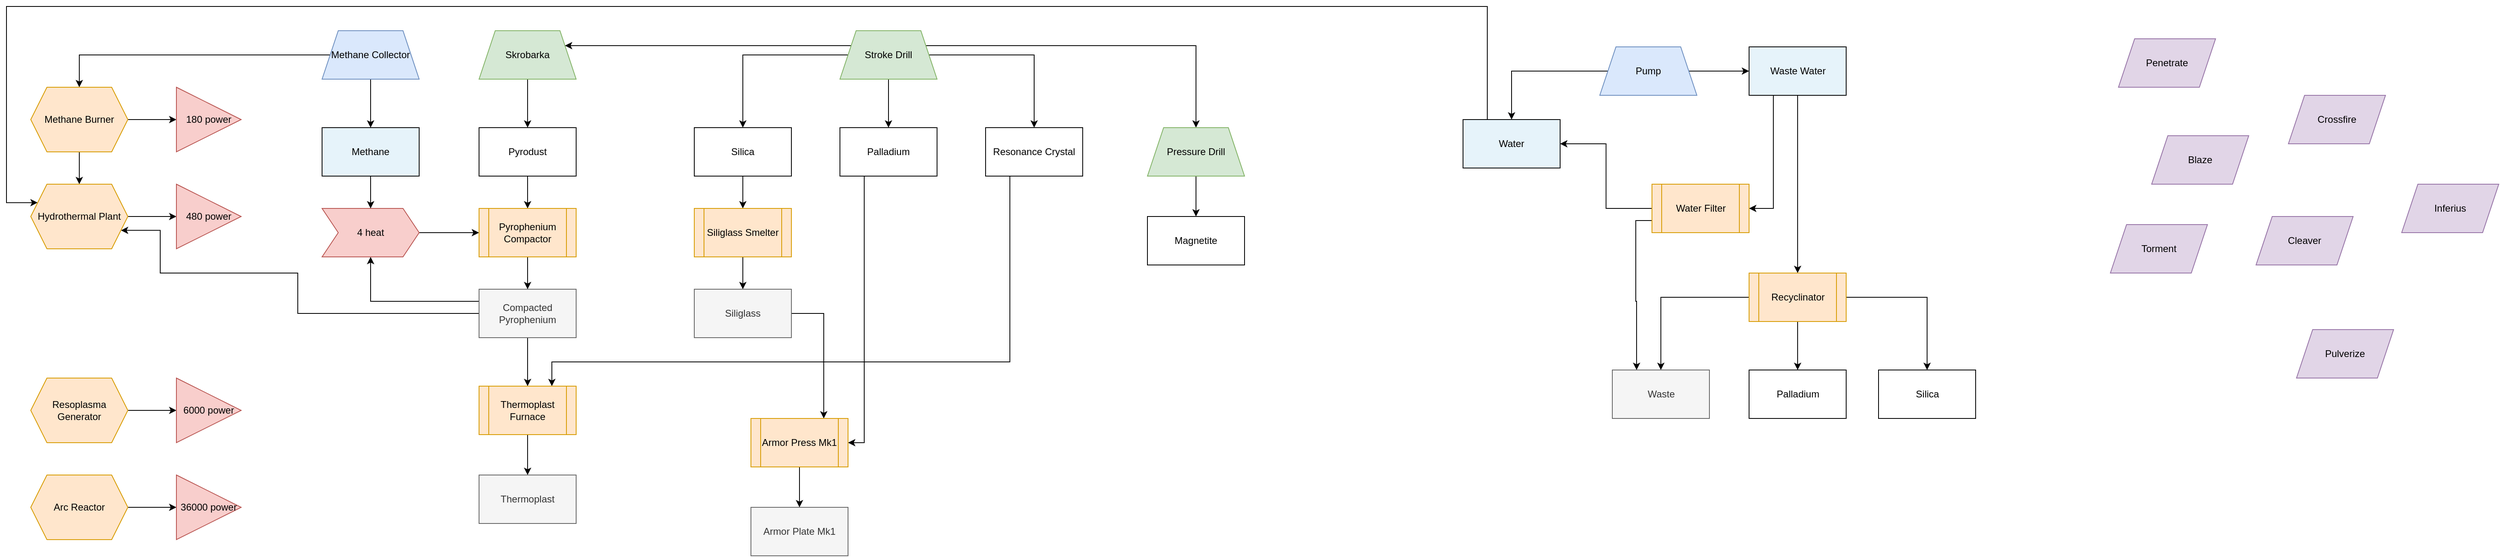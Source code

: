 <mxfile version="21.6.2" type="device">
  <diagram name="Strona-1" id="dMVNizHPvJN8CCyft0p9">
    <mxGraphModel dx="2327" dy="769" grid="1" gridSize="10" guides="1" tooltips="1" connect="1" arrows="1" fold="1" page="1" pageScale="1" pageWidth="827" pageHeight="1169" math="0" shadow="0">
      <root>
        <mxCell id="0" />
        <mxCell id="1" parent="0" />
        <mxCell id="3AthHkXCR67KAWAovLi--5" value="" style="edgeStyle=orthogonalEdgeStyle;rounded=0;orthogonalLoop=1;jettySize=auto;html=1;" parent="1" source="3AthHkXCR67KAWAovLi--1" target="3AthHkXCR67KAWAovLi--4" edge="1">
          <mxGeometry relative="1" as="geometry" />
        </mxCell>
        <mxCell id="3AthHkXCR67KAWAovLi--1" value="Pyrodust" style="rounded=0;whiteSpace=wrap;html=1;" parent="1" vertex="1">
          <mxGeometry x="294" y="170" width="120" height="60" as="geometry" />
        </mxCell>
        <mxCell id="3AthHkXCR67KAWAovLi--15" style="edgeStyle=orthogonalEdgeStyle;rounded=0;orthogonalLoop=1;jettySize=auto;html=1;exitX=0;exitY=0.25;exitDx=0;exitDy=0;entryX=0.5;entryY=1;entryDx=0;entryDy=0;" parent="1" source="3AthHkXCR67KAWAovLi--3" target="3AthHkXCR67KAWAovLi--10" edge="1">
          <mxGeometry relative="1" as="geometry" />
        </mxCell>
        <mxCell id="3AthHkXCR67KAWAovLi--95" value="" style="edgeStyle=orthogonalEdgeStyle;rounded=0;orthogonalLoop=1;jettySize=auto;html=1;" parent="1" source="3AthHkXCR67KAWAovLi--3" target="3AthHkXCR67KAWAovLi--94" edge="1">
          <mxGeometry relative="1" as="geometry" />
        </mxCell>
        <mxCell id="Fcrjs0fXRwcgXbqQfPj4-1" style="edgeStyle=orthogonalEdgeStyle;rounded=0;orthogonalLoop=1;jettySize=auto;html=1;exitX=0;exitY=0.5;exitDx=0;exitDy=0;entryX=1;entryY=0.75;entryDx=0;entryDy=0;" edge="1" parent="1" source="3AthHkXCR67KAWAovLi--3" target="3AthHkXCR67KAWAovLi--67">
          <mxGeometry relative="1" as="geometry">
            <Array as="points">
              <mxPoint x="70" y="400" />
              <mxPoint x="70" y="350" />
              <mxPoint x="-100" y="350" />
              <mxPoint x="-100" y="297" />
            </Array>
          </mxGeometry>
        </mxCell>
        <mxCell id="3AthHkXCR67KAWAovLi--3" value="Compacted Pyrophenium" style="rounded=0;whiteSpace=wrap;html=1;fillColor=#f5f5f5;fontColor=#333333;strokeColor=#666666;" parent="1" vertex="1">
          <mxGeometry x="294" y="370" width="120" height="60" as="geometry" />
        </mxCell>
        <mxCell id="3AthHkXCR67KAWAovLi--6" value="" style="edgeStyle=orthogonalEdgeStyle;rounded=0;orthogonalLoop=1;jettySize=auto;html=1;" parent="1" source="3AthHkXCR67KAWAovLi--4" target="3AthHkXCR67KAWAovLi--3" edge="1">
          <mxGeometry relative="1" as="geometry" />
        </mxCell>
        <mxCell id="3AthHkXCR67KAWAovLi--4" value="Pyrophenium Compactor" style="shape=process;whiteSpace=wrap;html=1;backgroundOutline=1;fillColor=#ffe6cc;strokeColor=#d79b00;" parent="1" vertex="1">
          <mxGeometry x="294" y="270" width="120" height="60" as="geometry" />
        </mxCell>
        <mxCell id="3AthHkXCR67KAWAovLi--8" value="" style="edgeStyle=orthogonalEdgeStyle;rounded=0;orthogonalLoop=1;jettySize=auto;html=1;" parent="1" source="3AthHkXCR67KAWAovLi--7" target="3AthHkXCR67KAWAovLi--1" edge="1">
          <mxGeometry relative="1" as="geometry" />
        </mxCell>
        <mxCell id="3AthHkXCR67KAWAovLi--7" value="Skrobarka" style="shape=trapezoid;perimeter=trapezoidPerimeter;whiteSpace=wrap;html=1;fixedSize=1;fillColor=#d5e8d4;strokeColor=#82b366;" parent="1" vertex="1">
          <mxGeometry x="294" y="50" width="120" height="60" as="geometry" />
        </mxCell>
        <mxCell id="3AthHkXCR67KAWAovLi--11" value="" style="edgeStyle=orthogonalEdgeStyle;rounded=0;orthogonalLoop=1;jettySize=auto;html=1;" parent="1" source="3AthHkXCR67KAWAovLi--10" target="3AthHkXCR67KAWAovLi--4" edge="1">
          <mxGeometry relative="1" as="geometry" />
        </mxCell>
        <mxCell id="3AthHkXCR67KAWAovLi--10" value="4 heat" style="shape=step;perimeter=stepPerimeter;whiteSpace=wrap;html=1;fixedSize=1;fillColor=#f8cecc;strokeColor=#b85450;" parent="1" vertex="1">
          <mxGeometry x="100" y="270" width="120" height="60" as="geometry" />
        </mxCell>
        <mxCell id="3AthHkXCR67KAWAovLi--14" value="" style="edgeStyle=orthogonalEdgeStyle;rounded=0;orthogonalLoop=1;jettySize=auto;html=1;" parent="1" source="3AthHkXCR67KAWAovLi--12" target="3AthHkXCR67KAWAovLi--13" edge="1">
          <mxGeometry relative="1" as="geometry" />
        </mxCell>
        <mxCell id="3AthHkXCR67KAWAovLi--19" style="edgeStyle=orthogonalEdgeStyle;rounded=0;orthogonalLoop=1;jettySize=auto;html=1;exitX=1;exitY=0.5;exitDx=0;exitDy=0;" parent="1" source="3AthHkXCR67KAWAovLi--12" target="3AthHkXCR67KAWAovLi--18" edge="1">
          <mxGeometry relative="1" as="geometry" />
        </mxCell>
        <mxCell id="3AthHkXCR67KAWAovLi--51" style="edgeStyle=orthogonalEdgeStyle;rounded=0;orthogonalLoop=1;jettySize=auto;html=1;exitX=1;exitY=0.5;exitDx=0;exitDy=0;" parent="1" source="3AthHkXCR67KAWAovLi--12" target="3AthHkXCR67KAWAovLi--50" edge="1">
          <mxGeometry relative="1" as="geometry" />
        </mxCell>
        <mxCell id="3AthHkXCR67KAWAovLi--87" style="edgeStyle=orthogonalEdgeStyle;rounded=0;orthogonalLoop=1;jettySize=auto;html=1;exitX=1;exitY=0.25;exitDx=0;exitDy=0;" parent="1" source="3AthHkXCR67KAWAovLi--12" target="3AthHkXCR67KAWAovLi--86" edge="1">
          <mxGeometry relative="1" as="geometry" />
        </mxCell>
        <mxCell id="3AthHkXCR67KAWAovLi--93" style="edgeStyle=orthogonalEdgeStyle;rounded=0;orthogonalLoop=1;jettySize=auto;html=1;exitX=0;exitY=0.25;exitDx=0;exitDy=0;entryX=1;entryY=0.25;entryDx=0;entryDy=0;" parent="1" source="3AthHkXCR67KAWAovLi--12" target="3AthHkXCR67KAWAovLi--7" edge="1">
          <mxGeometry relative="1" as="geometry" />
        </mxCell>
        <mxCell id="3AthHkXCR67KAWAovLi--12" value="&lt;div&gt;Stroke Drill&lt;/div&gt;" style="shape=trapezoid;perimeter=trapezoidPerimeter;whiteSpace=wrap;html=1;fixedSize=1;fillColor=#d5e8d4;strokeColor=#82b366;" parent="1" vertex="1">
          <mxGeometry x="740" y="50" width="120" height="60" as="geometry" />
        </mxCell>
        <mxCell id="3AthHkXCR67KAWAovLi--46" style="edgeStyle=orthogonalEdgeStyle;rounded=0;orthogonalLoop=1;jettySize=auto;html=1;exitX=0.25;exitY=1;exitDx=0;exitDy=0;entryX=1;entryY=0.5;entryDx=0;entryDy=0;" parent="1" source="3AthHkXCR67KAWAovLi--13" target="3AthHkXCR67KAWAovLi--43" edge="1">
          <mxGeometry relative="1" as="geometry" />
        </mxCell>
        <mxCell id="3AthHkXCR67KAWAovLi--13" value="Palladium" style="rounded=0;whiteSpace=wrap;html=1;" parent="1" vertex="1">
          <mxGeometry x="740" y="170" width="120" height="60" as="geometry" />
        </mxCell>
        <mxCell id="3AthHkXCR67KAWAovLi--17" value="" style="edgeStyle=orthogonalEdgeStyle;rounded=0;orthogonalLoop=1;jettySize=auto;html=1;entryX=0.5;entryY=0;entryDx=0;entryDy=0;" parent="1" source="3AthHkXCR67KAWAovLi--16" target="3AthHkXCR67KAWAovLi--37" edge="1">
          <mxGeometry relative="1" as="geometry">
            <mxPoint x="140" y="220" as="targetPoint" />
          </mxGeometry>
        </mxCell>
        <mxCell id="3AthHkXCR67KAWAovLi--53" style="edgeStyle=orthogonalEdgeStyle;rounded=0;orthogonalLoop=1;jettySize=auto;html=1;exitX=0;exitY=0.5;exitDx=0;exitDy=0;entryX=0.5;entryY=0;entryDx=0;entryDy=0;" parent="1" source="3AthHkXCR67KAWAovLi--16" target="3AthHkXCR67KAWAovLi--52" edge="1">
          <mxGeometry relative="1" as="geometry" />
        </mxCell>
        <mxCell id="3AthHkXCR67KAWAovLi--16" value="Methane Collector" style="shape=trapezoid;perimeter=trapezoidPerimeter;whiteSpace=wrap;html=1;fixedSize=1;fillColor=#dae8fc;strokeColor=#6c8ebf;" parent="1" vertex="1">
          <mxGeometry x="100" y="50" width="120" height="60" as="geometry" />
        </mxCell>
        <mxCell id="3AthHkXCR67KAWAovLi--40" value="" style="edgeStyle=orthogonalEdgeStyle;rounded=0;orthogonalLoop=1;jettySize=auto;html=1;" parent="1" source="3AthHkXCR67KAWAovLi--18" target="3AthHkXCR67KAWAovLi--39" edge="1">
          <mxGeometry relative="1" as="geometry" />
        </mxCell>
        <mxCell id="3AthHkXCR67KAWAovLi--18" value="&lt;div&gt;Silica&lt;/div&gt;" style="rounded=0;whiteSpace=wrap;html=1;" parent="1" vertex="1">
          <mxGeometry x="560" y="170" width="120" height="60" as="geometry" />
        </mxCell>
        <mxCell id="3AthHkXCR67KAWAovLi--23" value="" style="edgeStyle=orthogonalEdgeStyle;rounded=0;orthogonalLoop=1;jettySize=auto;html=1;" parent="1" source="3AthHkXCR67KAWAovLi--21" target="3AthHkXCR67KAWAovLi--22" edge="1">
          <mxGeometry relative="1" as="geometry" />
        </mxCell>
        <mxCell id="3AthHkXCR67KAWAovLi--25" value="" style="edgeStyle=orthogonalEdgeStyle;rounded=0;orthogonalLoop=1;jettySize=auto;html=1;" parent="1" source="3AthHkXCR67KAWAovLi--21" target="3AthHkXCR67KAWAovLi--24" edge="1">
          <mxGeometry relative="1" as="geometry" />
        </mxCell>
        <mxCell id="3AthHkXCR67KAWAovLi--21" value="Pump" style="shape=trapezoid;perimeter=trapezoidPerimeter;whiteSpace=wrap;html=1;fixedSize=1;fillColor=#dae8fc;strokeColor=#6c8ebf;" parent="1" vertex="1">
          <mxGeometry x="1679" y="70" width="120" height="60" as="geometry" />
        </mxCell>
        <mxCell id="3AthHkXCR67KAWAovLi--74" style="edgeStyle=orthogonalEdgeStyle;rounded=0;orthogonalLoop=1;jettySize=auto;html=1;exitX=0.25;exitY=0;exitDx=0;exitDy=0;entryX=0;entryY=0.25;entryDx=0;entryDy=0;" parent="1" source="3AthHkXCR67KAWAovLi--22" target="3AthHkXCR67KAWAovLi--67" edge="1">
          <mxGeometry relative="1" as="geometry">
            <Array as="points">
              <mxPoint x="1540" y="110" />
              <mxPoint x="1540" y="20" />
              <mxPoint x="-290" y="20" />
              <mxPoint x="-290" y="263" />
            </Array>
          </mxGeometry>
        </mxCell>
        <mxCell id="3AthHkXCR67KAWAovLi--22" value="Water" style="whiteSpace=wrap;html=1;fillColor=#E6F3FA;" parent="1" vertex="1">
          <mxGeometry x="1510" y="160" width="120" height="60" as="geometry" />
        </mxCell>
        <mxCell id="3AthHkXCR67KAWAovLi--27" value="" style="edgeStyle=orthogonalEdgeStyle;rounded=0;orthogonalLoop=1;jettySize=auto;html=1;" parent="1" source="3AthHkXCR67KAWAovLi--24" target="3AthHkXCR67KAWAovLi--26" edge="1">
          <mxGeometry relative="1" as="geometry" />
        </mxCell>
        <mxCell id="3AthHkXCR67KAWAovLi--64" style="edgeStyle=orthogonalEdgeStyle;rounded=0;orthogonalLoop=1;jettySize=auto;html=1;exitX=0.25;exitY=1;exitDx=0;exitDy=0;entryX=1;entryY=0.5;entryDx=0;entryDy=0;" parent="1" source="3AthHkXCR67KAWAovLi--24" target="3AthHkXCR67KAWAovLi--60" edge="1">
          <mxGeometry relative="1" as="geometry" />
        </mxCell>
        <mxCell id="3AthHkXCR67KAWAovLi--24" value="Waste Water" style="whiteSpace=wrap;html=1;fillColor=#E6F3FA;" parent="1" vertex="1">
          <mxGeometry x="1863.5" y="70" width="120" height="60" as="geometry" />
        </mxCell>
        <mxCell id="3AthHkXCR67KAWAovLi--34" style="edgeStyle=orthogonalEdgeStyle;rounded=0;orthogonalLoop=1;jettySize=auto;html=1;" parent="1" source="3AthHkXCR67KAWAovLi--26" target="3AthHkXCR67KAWAovLi--28" edge="1">
          <mxGeometry relative="1" as="geometry" />
        </mxCell>
        <mxCell id="3AthHkXCR67KAWAovLi--35" value="" style="edgeStyle=orthogonalEdgeStyle;rounded=0;orthogonalLoop=1;jettySize=auto;html=1;" parent="1" source="3AthHkXCR67KAWAovLi--26" target="3AthHkXCR67KAWAovLi--30" edge="1">
          <mxGeometry relative="1" as="geometry" />
        </mxCell>
        <mxCell id="3AthHkXCR67KAWAovLi--59" style="edgeStyle=orthogonalEdgeStyle;rounded=0;orthogonalLoop=1;jettySize=auto;html=1;exitX=0;exitY=0.5;exitDx=0;exitDy=0;" parent="1" source="3AthHkXCR67KAWAovLi--26" target="3AthHkXCR67KAWAovLi--58" edge="1">
          <mxGeometry relative="1" as="geometry" />
        </mxCell>
        <mxCell id="3AthHkXCR67KAWAovLi--26" value="Recyclinator" style="shape=process;whiteSpace=wrap;html=1;backgroundOutline=1;fillColor=#ffe6cc;strokeColor=#d79b00;" parent="1" vertex="1">
          <mxGeometry x="1863.5" y="350" width="120" height="60" as="geometry" />
        </mxCell>
        <mxCell id="3AthHkXCR67KAWAovLi--28" value="Silica" style="rounded=0;whiteSpace=wrap;html=1;" parent="1" vertex="1">
          <mxGeometry x="2023.5" y="470" width="120" height="60" as="geometry" />
        </mxCell>
        <mxCell id="3AthHkXCR67KAWAovLi--30" value="Palladium" style="rounded=0;whiteSpace=wrap;html=1;" parent="1" vertex="1">
          <mxGeometry x="1863.5" y="470" width="120" height="60" as="geometry" />
        </mxCell>
        <mxCell id="3AthHkXCR67KAWAovLi--38" style="edgeStyle=orthogonalEdgeStyle;rounded=0;orthogonalLoop=1;jettySize=auto;html=1;" parent="1" source="3AthHkXCR67KAWAovLi--37" target="3AthHkXCR67KAWAovLi--10" edge="1">
          <mxGeometry relative="1" as="geometry" />
        </mxCell>
        <mxCell id="3AthHkXCR67KAWAovLi--37" value="Methane" style="whiteSpace=wrap;html=1;fillColor=#E6F3FA;" parent="1" vertex="1">
          <mxGeometry x="100" y="170" width="120" height="60" as="geometry" />
        </mxCell>
        <mxCell id="3AthHkXCR67KAWAovLi--42" value="" style="edgeStyle=orthogonalEdgeStyle;rounded=0;orthogonalLoop=1;jettySize=auto;html=1;" parent="1" source="3AthHkXCR67KAWAovLi--39" target="3AthHkXCR67KAWAovLi--41" edge="1">
          <mxGeometry relative="1" as="geometry" />
        </mxCell>
        <mxCell id="3AthHkXCR67KAWAovLi--39" value="Siliglass Smelter" style="shape=process;whiteSpace=wrap;html=1;backgroundOutline=1;fillColor=#ffe6cc;strokeColor=#d79b00;" parent="1" vertex="1">
          <mxGeometry x="560" y="270" width="120" height="60" as="geometry" />
        </mxCell>
        <mxCell id="3AthHkXCR67KAWAovLi--47" style="edgeStyle=orthogonalEdgeStyle;rounded=0;orthogonalLoop=1;jettySize=auto;html=1;exitX=1;exitY=0.5;exitDx=0;exitDy=0;entryX=0.75;entryY=0;entryDx=0;entryDy=0;" parent="1" source="3AthHkXCR67KAWAovLi--41" target="3AthHkXCR67KAWAovLi--43" edge="1">
          <mxGeometry relative="1" as="geometry" />
        </mxCell>
        <mxCell id="3AthHkXCR67KAWAovLi--41" value="Siliglass" style="rounded=0;whiteSpace=wrap;html=1;fillColor=#f5f5f5;strokeColor=#666666;fontColor=#333333;" parent="1" vertex="1">
          <mxGeometry x="560" y="370" width="120" height="60" as="geometry" />
        </mxCell>
        <mxCell id="3AthHkXCR67KAWAovLi--49" style="edgeStyle=orthogonalEdgeStyle;rounded=0;orthogonalLoop=1;jettySize=auto;html=1;exitX=0.5;exitY=1;exitDx=0;exitDy=0;" parent="1" source="3AthHkXCR67KAWAovLi--43" target="3AthHkXCR67KAWAovLi--48" edge="1">
          <mxGeometry relative="1" as="geometry" />
        </mxCell>
        <mxCell id="3AthHkXCR67KAWAovLi--43" value="Armor Press Mk1" style="shape=process;whiteSpace=wrap;html=1;backgroundOutline=1;fillColor=#ffe6cc;strokeColor=#d79b00;" parent="1" vertex="1">
          <mxGeometry x="630" y="530" width="120" height="60" as="geometry" />
        </mxCell>
        <mxCell id="3AthHkXCR67KAWAovLi--48" value="Armor Plate Mk1" style="rounded=0;whiteSpace=wrap;html=1;fillColor=#f5f5f5;fontColor=#333333;strokeColor=#666666;" parent="1" vertex="1">
          <mxGeometry x="630" y="640" width="120" height="60" as="geometry" />
        </mxCell>
        <mxCell id="3AthHkXCR67KAWAovLi--97" style="edgeStyle=orthogonalEdgeStyle;rounded=0;orthogonalLoop=1;jettySize=auto;html=1;exitX=0.25;exitY=1;exitDx=0;exitDy=0;entryX=0.75;entryY=0;entryDx=0;entryDy=0;" parent="1" source="3AthHkXCR67KAWAovLi--50" target="3AthHkXCR67KAWAovLi--94" edge="1">
          <mxGeometry relative="1" as="geometry">
            <Array as="points">
              <mxPoint x="950" y="460" />
              <mxPoint x="384" y="460" />
            </Array>
          </mxGeometry>
        </mxCell>
        <mxCell id="3AthHkXCR67KAWAovLi--50" value="Resonance Crystal" style="rounded=0;whiteSpace=wrap;html=1;" parent="1" vertex="1">
          <mxGeometry x="920" y="170" width="120" height="60" as="geometry" />
        </mxCell>
        <mxCell id="3AthHkXCR67KAWAovLi--57" value="" style="edgeStyle=orthogonalEdgeStyle;rounded=0;orthogonalLoop=1;jettySize=auto;html=1;" parent="1" source="3AthHkXCR67KAWAovLi--52" target="3AthHkXCR67KAWAovLi--56" edge="1">
          <mxGeometry relative="1" as="geometry" />
        </mxCell>
        <mxCell id="3AthHkXCR67KAWAovLi--68" value="" style="edgeStyle=orthogonalEdgeStyle;rounded=0;orthogonalLoop=1;jettySize=auto;html=1;" parent="1" source="3AthHkXCR67KAWAovLi--52" target="3AthHkXCR67KAWAovLi--67" edge="1">
          <mxGeometry relative="1" as="geometry" />
        </mxCell>
        <mxCell id="3AthHkXCR67KAWAovLi--52" value="Methane Burner" style="shape=hexagon;perimeter=hexagonPerimeter2;whiteSpace=wrap;html=1;fixedSize=1;fillColor=#ffe6cc;strokeColor=#d79b00;" parent="1" vertex="1">
          <mxGeometry x="-260" y="120" width="120" height="80" as="geometry" />
        </mxCell>
        <mxCell id="3AthHkXCR67KAWAovLi--56" value="&lt;div&gt;180 power&lt;/div&gt;" style="triangle;whiteSpace=wrap;html=1;fillColor=#f8cecc;strokeColor=#b85450;" parent="1" vertex="1">
          <mxGeometry x="-80" y="120" width="80" height="80" as="geometry" />
        </mxCell>
        <mxCell id="3AthHkXCR67KAWAovLi--58" value="Waste" style="rounded=0;whiteSpace=wrap;html=1;fillColor=#f5f5f5;fontColor=#333333;strokeColor=#666666;" parent="1" vertex="1">
          <mxGeometry x="1694.5" y="470" width="120" height="60" as="geometry" />
        </mxCell>
        <mxCell id="3AthHkXCR67KAWAovLi--65" style="edgeStyle=orthogonalEdgeStyle;rounded=0;orthogonalLoop=1;jettySize=auto;html=1;exitX=0;exitY=0.5;exitDx=0;exitDy=0;entryX=1;entryY=0.5;entryDx=0;entryDy=0;" parent="1" source="3AthHkXCR67KAWAovLi--60" target="3AthHkXCR67KAWAovLi--22" edge="1">
          <mxGeometry relative="1" as="geometry" />
        </mxCell>
        <mxCell id="3AthHkXCR67KAWAovLi--66" style="edgeStyle=orthogonalEdgeStyle;rounded=0;orthogonalLoop=1;jettySize=auto;html=1;exitX=0;exitY=0.75;exitDx=0;exitDy=0;entryX=0.25;entryY=0;entryDx=0;entryDy=0;" parent="1" source="3AthHkXCR67KAWAovLi--60" target="3AthHkXCR67KAWAovLi--58" edge="1">
          <mxGeometry relative="1" as="geometry" />
        </mxCell>
        <mxCell id="3AthHkXCR67KAWAovLi--60" value="Water Filter" style="shape=process;whiteSpace=wrap;html=1;backgroundOutline=1;fillColor=#ffe6cc;strokeColor=#d79b00;" parent="1" vertex="1">
          <mxGeometry x="1743.5" y="240" width="120" height="60" as="geometry" />
        </mxCell>
        <mxCell id="3AthHkXCR67KAWAovLi--70" value="" style="edgeStyle=orthogonalEdgeStyle;rounded=0;orthogonalLoop=1;jettySize=auto;html=1;" parent="1" source="3AthHkXCR67KAWAovLi--67" target="3AthHkXCR67KAWAovLi--69" edge="1">
          <mxGeometry relative="1" as="geometry" />
        </mxCell>
        <mxCell id="3AthHkXCR67KAWAovLi--67" value="Hydrothermal Plant" style="shape=hexagon;perimeter=hexagonPerimeter2;whiteSpace=wrap;html=1;fixedSize=1;fillColor=#ffe6cc;strokeColor=#d79b00;" parent="1" vertex="1">
          <mxGeometry x="-260" y="240" width="120" height="80" as="geometry" />
        </mxCell>
        <mxCell id="3AthHkXCR67KAWAovLi--69" value="&lt;div&gt;480 power&lt;/div&gt;" style="triangle;whiteSpace=wrap;html=1;fillColor=#f8cecc;strokeColor=#b85450;" parent="1" vertex="1">
          <mxGeometry x="-80" y="240" width="80" height="80" as="geometry" />
        </mxCell>
        <mxCell id="3AthHkXCR67KAWAovLi--78" value="" style="edgeStyle=orthogonalEdgeStyle;rounded=0;orthogonalLoop=1;jettySize=auto;html=1;" parent="1" source="3AthHkXCR67KAWAovLi--75" target="3AthHkXCR67KAWAovLi--77" edge="1">
          <mxGeometry relative="1" as="geometry" />
        </mxCell>
        <mxCell id="3AthHkXCR67KAWAovLi--75" value="Resoplasma Generator" style="shape=hexagon;perimeter=hexagonPerimeter2;whiteSpace=wrap;html=1;fixedSize=1;fillColor=#ffe6cc;strokeColor=#d79b00;" parent="1" vertex="1">
          <mxGeometry x="-260" y="480" width="120" height="80" as="geometry" />
        </mxCell>
        <mxCell id="3AthHkXCR67KAWAovLi--77" value="&lt;div&gt;6000 power&lt;/div&gt;" style="triangle;whiteSpace=wrap;html=1;fillColor=#f8cecc;strokeColor=#b85450;" parent="1" vertex="1">
          <mxGeometry x="-80" y="480" width="80" height="80" as="geometry" />
        </mxCell>
        <mxCell id="3AthHkXCR67KAWAovLi--82" value="" style="edgeStyle=orthogonalEdgeStyle;rounded=0;orthogonalLoop=1;jettySize=auto;html=1;" parent="1" source="3AthHkXCR67KAWAovLi--83" target="3AthHkXCR67KAWAovLi--84" edge="1">
          <mxGeometry relative="1" as="geometry" />
        </mxCell>
        <mxCell id="3AthHkXCR67KAWAovLi--83" value="Arc Reactor" style="shape=hexagon;perimeter=hexagonPerimeter2;whiteSpace=wrap;html=1;fixedSize=1;fillColor=#ffe6cc;strokeColor=#d79b00;" parent="1" vertex="1">
          <mxGeometry x="-260" y="600" width="120" height="80" as="geometry" />
        </mxCell>
        <mxCell id="3AthHkXCR67KAWAovLi--84" value="36000 power" style="triangle;whiteSpace=wrap;html=1;fillColor=#f8cecc;strokeColor=#b85450;" parent="1" vertex="1">
          <mxGeometry x="-80" y="600" width="80" height="80" as="geometry" />
        </mxCell>
        <mxCell id="3AthHkXCR67KAWAovLi--89" value="" style="edgeStyle=orthogonalEdgeStyle;rounded=0;orthogonalLoop=1;jettySize=auto;html=1;" parent="1" source="3AthHkXCR67KAWAovLi--86" target="3AthHkXCR67KAWAovLi--88" edge="1">
          <mxGeometry relative="1" as="geometry" />
        </mxCell>
        <mxCell id="3AthHkXCR67KAWAovLi--86" value="Pressure Drill" style="shape=trapezoid;perimeter=trapezoidPerimeter;whiteSpace=wrap;html=1;fixedSize=1;fillColor=#d5e8d4;strokeColor=#82b366;" parent="1" vertex="1">
          <mxGeometry x="1120" y="170" width="120" height="60" as="geometry" />
        </mxCell>
        <mxCell id="3AthHkXCR67KAWAovLi--88" value="Magnetite" style="rounded=0;whiteSpace=wrap;html=1;" parent="1" vertex="1">
          <mxGeometry x="1120" y="280" width="120" height="60" as="geometry" />
        </mxCell>
        <mxCell id="3AthHkXCR67KAWAovLi--99" value="" style="edgeStyle=orthogonalEdgeStyle;rounded=0;orthogonalLoop=1;jettySize=auto;html=1;" parent="1" source="3AthHkXCR67KAWAovLi--94" target="3AthHkXCR67KAWAovLi--98" edge="1">
          <mxGeometry relative="1" as="geometry" />
        </mxCell>
        <mxCell id="3AthHkXCR67KAWAovLi--94" value="Thermoplast Furnace" style="shape=process;whiteSpace=wrap;html=1;backgroundOutline=1;fillColor=#ffe6cc;strokeColor=#d79b00;" parent="1" vertex="1">
          <mxGeometry x="294" y="490" width="120" height="60" as="geometry" />
        </mxCell>
        <mxCell id="3AthHkXCR67KAWAovLi--98" value="Thermoplast" style="rounded=0;whiteSpace=wrap;html=1;fillColor=#f5f5f5;fontColor=#333333;strokeColor=#666666;" parent="1" vertex="1">
          <mxGeometry x="294" y="600" width="120" height="60" as="geometry" />
        </mxCell>
        <mxCell id="Fcrjs0fXRwcgXbqQfPj4-2" value="Penetrate" style="shape=parallelogram;perimeter=parallelogramPerimeter;whiteSpace=wrap;html=1;fixedSize=1;fillColor=#e1d5e7;strokeColor=#9673a6;" vertex="1" parent="1">
          <mxGeometry x="2320" y="60" width="120" height="60" as="geometry" />
        </mxCell>
        <mxCell id="Fcrjs0fXRwcgXbqQfPj4-3" value="Pulverize" style="shape=parallelogram;perimeter=parallelogramPerimeter;whiteSpace=wrap;html=1;fixedSize=1;fillColor=#e1d5e7;strokeColor=#9673a6;" vertex="1" parent="1">
          <mxGeometry x="2540" y="420" width="120" height="60" as="geometry" />
        </mxCell>
        <mxCell id="Fcrjs0fXRwcgXbqQfPj4-4" value="Torment" style="shape=parallelogram;perimeter=parallelogramPerimeter;whiteSpace=wrap;html=1;fixedSize=1;fillColor=#e1d5e7;strokeColor=#9673a6;" vertex="1" parent="1">
          <mxGeometry x="2310" y="290" width="120" height="60" as="geometry" />
        </mxCell>
        <mxCell id="Fcrjs0fXRwcgXbqQfPj4-5" value="Cleaver" style="shape=parallelogram;perimeter=parallelogramPerimeter;whiteSpace=wrap;html=1;fixedSize=1;fillColor=#e1d5e7;strokeColor=#9673a6;" vertex="1" parent="1">
          <mxGeometry x="2490" y="280" width="120" height="60" as="geometry" />
        </mxCell>
        <mxCell id="Fcrjs0fXRwcgXbqQfPj4-6" value="Crossfire" style="shape=parallelogram;perimeter=parallelogramPerimeter;whiteSpace=wrap;html=1;fixedSize=1;fillColor=#e1d5e7;strokeColor=#9673a6;" vertex="1" parent="1">
          <mxGeometry x="2530" y="130" width="120" height="60" as="geometry" />
        </mxCell>
        <mxCell id="Fcrjs0fXRwcgXbqQfPj4-7" value="Blaze" style="shape=parallelogram;perimeter=parallelogramPerimeter;whiteSpace=wrap;html=1;fixedSize=1;fillColor=#e1d5e7;strokeColor=#9673a6;" vertex="1" parent="1">
          <mxGeometry x="2361" y="180" width="120" height="60" as="geometry" />
        </mxCell>
        <mxCell id="Fcrjs0fXRwcgXbqQfPj4-8" value="Inferius" style="shape=parallelogram;perimeter=parallelogramPerimeter;whiteSpace=wrap;html=1;fixedSize=1;fillColor=#e1d5e7;strokeColor=#9673a6;" vertex="1" parent="1">
          <mxGeometry x="2670" y="240" width="120" height="60" as="geometry" />
        </mxCell>
      </root>
    </mxGraphModel>
  </diagram>
</mxfile>
